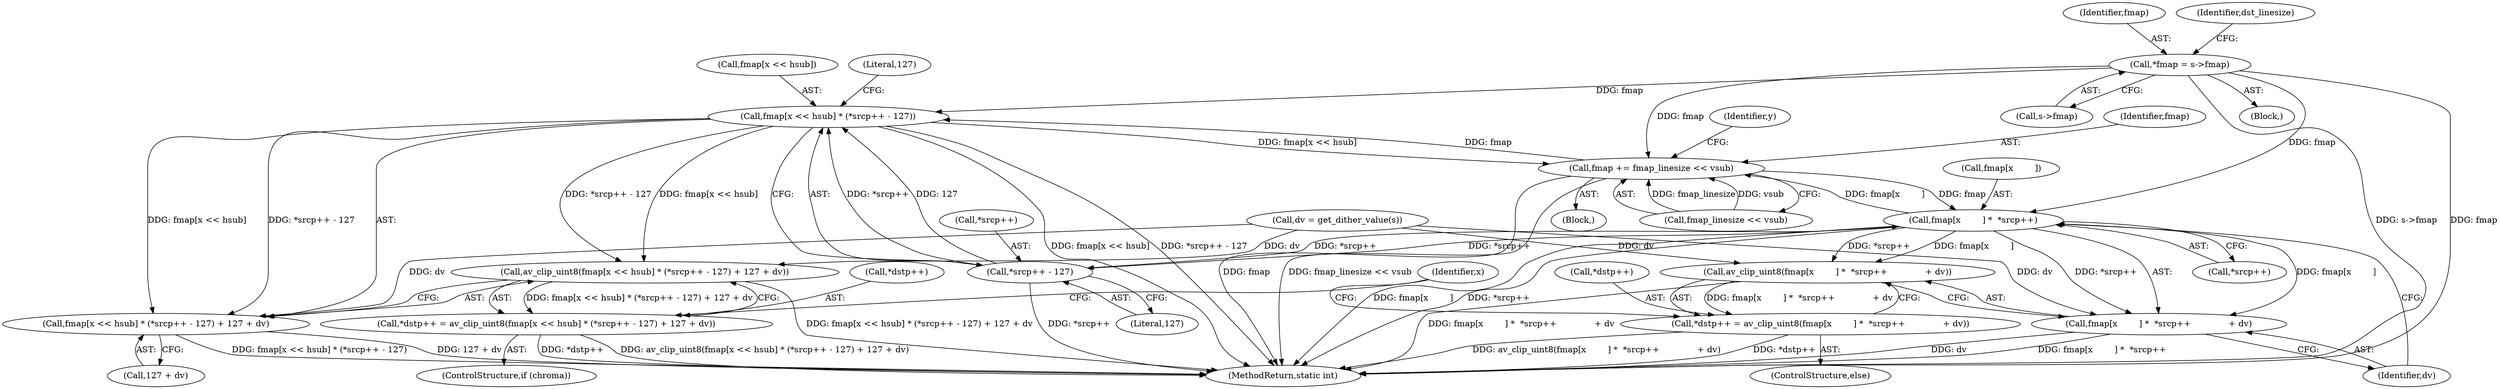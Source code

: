 digraph "0_FFmpeg_e43a0a232dbf6d3c161823c2e07c52e76227a1bc_10@pointer" {
"1000351" [label="(Call,*fmap = s->fmap)"];
"1000467" [label="(Call,fmap[x << hsub] * (*srcp++ - 127))"];
"1000465" [label="(Call,av_clip_uint8(fmap[x << hsub] * (*srcp++ - 127) + 127 + dv))"];
"1000461" [label="(Call,*dstp++ = av_clip_uint8(fmap[x << hsub] * (*srcp++ - 127) + 127 + dv))"];
"1000466" [label="(Call,fmap[x << hsub] * (*srcp++ - 127) + 127 + dv)"];
"1000502" [label="(Call,fmap += fmap_linesize << vsub)"];
"1000488" [label="(Call,fmap[x        ] *  *srcp++)"];
"1000473" [label="(Call,*srcp++ - 127)"];
"1000486" [label="(Call,av_clip_uint8(fmap[x        ] *  *srcp++              + dv))"];
"1000482" [label="(Call,*dstp++ = av_clip_uint8(fmap[x        ] *  *srcp++              + dv))"];
"1000487" [label="(Call,fmap[x        ] *  *srcp++              + dv)"];
"1000483" [label="(Call,*dstp++)"];
"1000487" [label="(Call,fmap[x        ] *  *srcp++              + dv)"];
"1000467" [label="(Call,fmap[x << hsub] * (*srcp++ - 127))"];
"1000479" [label="(Literal,127)"];
"1000353" [label="(Call,s->fmap)"];
"1000466" [label="(Call,fmap[x << hsub] * (*srcp++ - 127) + 127 + dv)"];
"1000459" [label="(ControlStructure,if (chroma))"];
"1000478" [label="(Call,127 + dv)"];
"1000468" [label="(Call,fmap[x << hsub])"];
"1000435" [label="(Block,)"];
"1000473" [label="(Call,*srcp++ - 127)"];
"1000492" [label="(Call,*srcp++)"];
"1000504" [label="(Call,fmap_linesize << vsub)"];
"1000489" [label="(Call,fmap[x        ])"];
"1000481" [label="(ControlStructure,else)"];
"1000462" [label="(Call,*dstp++)"];
"1000474" [label="(Call,*srcp++)"];
"1000486" [label="(Call,av_clip_uint8(fmap[x        ] *  *srcp++              + dv))"];
"1000511" [label="(MethodReturn,static int)"];
"1000352" [label="(Identifier,fmap)"];
"1000434" [label="(Identifier,y)"];
"1000477" [label="(Literal,127)"];
"1000351" [label="(Call,*fmap = s->fmap)"];
"1000358" [label="(Identifier,dst_linesize)"];
"1000465" [label="(Call,av_clip_uint8(fmap[x << hsub] * (*srcp++ - 127) + 127 + dv))"];
"1000461" [label="(Call,*dstp++ = av_clip_uint8(fmap[x << hsub] * (*srcp++ - 127) + 127 + dv))"];
"1000455" [label="(Call,dv = get_dither_value(s))"];
"1000502" [label="(Call,fmap += fmap_linesize << vsub)"];
"1000488" [label="(Call,fmap[x        ] *  *srcp++)"];
"1000452" [label="(Identifier,x)"];
"1000503" [label="(Identifier,fmap)"];
"1000482" [label="(Call,*dstp++ = av_clip_uint8(fmap[x        ] *  *srcp++              + dv))"];
"1000495" [label="(Identifier,dv)"];
"1000333" [label="(Block,)"];
"1000351" -> "1000333"  [label="AST: "];
"1000351" -> "1000353"  [label="CFG: "];
"1000352" -> "1000351"  [label="AST: "];
"1000353" -> "1000351"  [label="AST: "];
"1000358" -> "1000351"  [label="CFG: "];
"1000351" -> "1000511"  [label="DDG: s->fmap"];
"1000351" -> "1000511"  [label="DDG: fmap"];
"1000351" -> "1000467"  [label="DDG: fmap"];
"1000351" -> "1000488"  [label="DDG: fmap"];
"1000351" -> "1000502"  [label="DDG: fmap"];
"1000467" -> "1000466"  [label="AST: "];
"1000467" -> "1000473"  [label="CFG: "];
"1000468" -> "1000467"  [label="AST: "];
"1000473" -> "1000467"  [label="AST: "];
"1000479" -> "1000467"  [label="CFG: "];
"1000467" -> "1000511"  [label="DDG: fmap[x << hsub]"];
"1000467" -> "1000511"  [label="DDG: *srcp++ - 127"];
"1000467" -> "1000465"  [label="DDG: fmap[x << hsub]"];
"1000467" -> "1000465"  [label="DDG: *srcp++ - 127"];
"1000467" -> "1000466"  [label="DDG: fmap[x << hsub]"];
"1000467" -> "1000466"  [label="DDG: *srcp++ - 127"];
"1000502" -> "1000467"  [label="DDG: fmap"];
"1000473" -> "1000467"  [label="DDG: *srcp++"];
"1000473" -> "1000467"  [label="DDG: 127"];
"1000467" -> "1000502"  [label="DDG: fmap[x << hsub]"];
"1000465" -> "1000461"  [label="AST: "];
"1000465" -> "1000466"  [label="CFG: "];
"1000466" -> "1000465"  [label="AST: "];
"1000461" -> "1000465"  [label="CFG: "];
"1000465" -> "1000511"  [label="DDG: fmap[x << hsub] * (*srcp++ - 127) + 127 + dv"];
"1000465" -> "1000461"  [label="DDG: fmap[x << hsub] * (*srcp++ - 127) + 127 + dv"];
"1000455" -> "1000465"  [label="DDG: dv"];
"1000461" -> "1000459"  [label="AST: "];
"1000462" -> "1000461"  [label="AST: "];
"1000452" -> "1000461"  [label="CFG: "];
"1000461" -> "1000511"  [label="DDG: av_clip_uint8(fmap[x << hsub] * (*srcp++ - 127) + 127 + dv)"];
"1000461" -> "1000511"  [label="DDG: *dstp++"];
"1000466" -> "1000478"  [label="CFG: "];
"1000478" -> "1000466"  [label="AST: "];
"1000466" -> "1000511"  [label="DDG: fmap[x << hsub] * (*srcp++ - 127)"];
"1000466" -> "1000511"  [label="DDG: 127 + dv"];
"1000455" -> "1000466"  [label="DDG: dv"];
"1000502" -> "1000435"  [label="AST: "];
"1000502" -> "1000504"  [label="CFG: "];
"1000503" -> "1000502"  [label="AST: "];
"1000504" -> "1000502"  [label="AST: "];
"1000434" -> "1000502"  [label="CFG: "];
"1000502" -> "1000511"  [label="DDG: fmap"];
"1000502" -> "1000511"  [label="DDG: fmap_linesize << vsub"];
"1000502" -> "1000488"  [label="DDG: fmap"];
"1000504" -> "1000502"  [label="DDG: fmap_linesize"];
"1000504" -> "1000502"  [label="DDG: vsub"];
"1000488" -> "1000502"  [label="DDG: fmap[x        ]"];
"1000488" -> "1000487"  [label="AST: "];
"1000488" -> "1000492"  [label="CFG: "];
"1000489" -> "1000488"  [label="AST: "];
"1000492" -> "1000488"  [label="AST: "];
"1000495" -> "1000488"  [label="CFG: "];
"1000488" -> "1000511"  [label="DDG: fmap[x        ]"];
"1000488" -> "1000511"  [label="DDG: *srcp++"];
"1000488" -> "1000473"  [label="DDG: *srcp++"];
"1000488" -> "1000486"  [label="DDG: fmap[x        ]"];
"1000488" -> "1000486"  [label="DDG: *srcp++"];
"1000488" -> "1000487"  [label="DDG: fmap[x        ]"];
"1000488" -> "1000487"  [label="DDG: *srcp++"];
"1000473" -> "1000488"  [label="DDG: *srcp++"];
"1000473" -> "1000477"  [label="CFG: "];
"1000474" -> "1000473"  [label="AST: "];
"1000477" -> "1000473"  [label="AST: "];
"1000473" -> "1000511"  [label="DDG: *srcp++"];
"1000486" -> "1000482"  [label="AST: "];
"1000486" -> "1000487"  [label="CFG: "];
"1000487" -> "1000486"  [label="AST: "];
"1000482" -> "1000486"  [label="CFG: "];
"1000486" -> "1000511"  [label="DDG: fmap[x        ] *  *srcp++              + dv"];
"1000486" -> "1000482"  [label="DDG: fmap[x        ] *  *srcp++              + dv"];
"1000455" -> "1000486"  [label="DDG: dv"];
"1000482" -> "1000481"  [label="AST: "];
"1000483" -> "1000482"  [label="AST: "];
"1000452" -> "1000482"  [label="CFG: "];
"1000482" -> "1000511"  [label="DDG: av_clip_uint8(fmap[x        ] *  *srcp++              + dv)"];
"1000482" -> "1000511"  [label="DDG: *dstp++"];
"1000487" -> "1000495"  [label="CFG: "];
"1000495" -> "1000487"  [label="AST: "];
"1000487" -> "1000511"  [label="DDG: fmap[x        ] *  *srcp++"];
"1000487" -> "1000511"  [label="DDG: dv"];
"1000455" -> "1000487"  [label="DDG: dv"];
}
